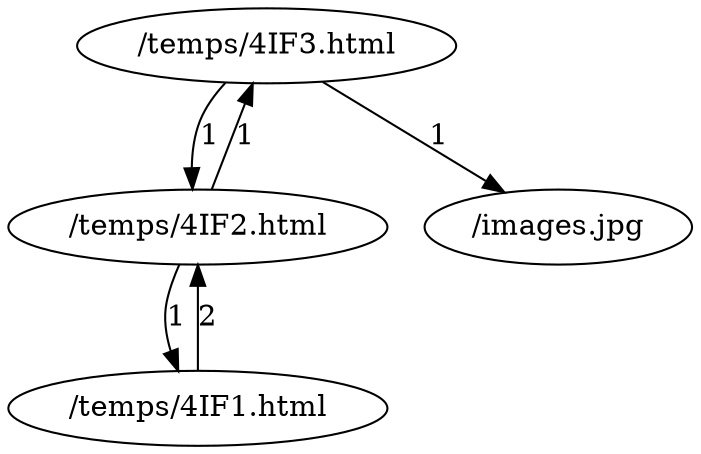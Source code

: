 digraph {
"node_/images.jpg" [label="/images.jpg"];
"node_/temps/4IF1.html" [label="/temps/4IF1.html"];
"node_/temps/4IF2.html" [label="/temps/4IF2.html"];
"node_/temps/4IF3.html" [label="/temps/4IF3.html"];
"node_/temps/4IF3.html" -> "node_/images.jpg" [label="1"];
"node_/temps/4IF2.html" -> "node_/temps/4IF1.html" [label="1"];
"node_/temps/4IF1.html" -> "node_/temps/4IF2.html" [label="2"];
"node_/temps/4IF3.html" -> "node_/temps/4IF2.html" [label="1"];
"node_/temps/4IF2.html" -> "node_/temps/4IF3.html" [label="1"];
}
